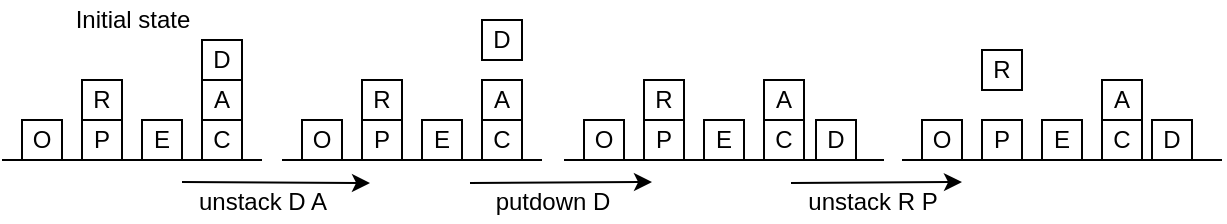 <mxfile version="13.10.0" type="device"><diagram id="r5XOlvrza4nmY_l0-Rg9" name="Page-1"><mxGraphModel dx="1007" dy="776" grid="1" gridSize="10" guides="1" tooltips="1" connect="1" arrows="1" fold="1" page="1" pageScale="1" pageWidth="850" pageHeight="1100" math="0" shadow="0"><root><mxCell id="0"/><mxCell id="1" parent="0"/><mxCell id="oSdy0iXHyCNlsqbV2uRj-11" value="" style="group" vertex="1" connectable="0" parent="1"><mxGeometry x="40" y="60" width="130" height="60" as="geometry"/></mxCell><mxCell id="oSdy0iXHyCNlsqbV2uRj-1" value="" style="endArrow=none;html=1;" edge="1" parent="oSdy0iXHyCNlsqbV2uRj-11"><mxGeometry width="50" height="50" relative="1" as="geometry"><mxPoint y="60" as="sourcePoint"/><mxPoint x="130" y="60" as="targetPoint"/></mxGeometry></mxCell><mxCell id="oSdy0iXHyCNlsqbV2uRj-2" value="O" style="rounded=0;whiteSpace=wrap;html=1;" vertex="1" parent="oSdy0iXHyCNlsqbV2uRj-11"><mxGeometry x="10" y="40" width="20" height="20" as="geometry"/></mxCell><mxCell id="oSdy0iXHyCNlsqbV2uRj-3" value="P" style="rounded=0;whiteSpace=wrap;html=1;" vertex="1" parent="oSdy0iXHyCNlsqbV2uRj-11"><mxGeometry x="40" y="40" width="20" height="20" as="geometry"/></mxCell><mxCell id="oSdy0iXHyCNlsqbV2uRj-4" value="R" style="rounded=0;whiteSpace=wrap;html=1;" vertex="1" parent="oSdy0iXHyCNlsqbV2uRj-11"><mxGeometry x="40" y="20" width="20" height="20" as="geometry"/></mxCell><mxCell id="oSdy0iXHyCNlsqbV2uRj-6" value="E" style="rounded=0;whiteSpace=wrap;html=1;" vertex="1" parent="oSdy0iXHyCNlsqbV2uRj-11"><mxGeometry x="70" y="40" width="20" height="20" as="geometry"/></mxCell><mxCell id="oSdy0iXHyCNlsqbV2uRj-8" value="C" style="rounded=0;whiteSpace=wrap;html=1;" vertex="1" parent="oSdy0iXHyCNlsqbV2uRj-11"><mxGeometry x="100" y="40" width="20" height="20" as="geometry"/></mxCell><mxCell id="oSdy0iXHyCNlsqbV2uRj-9" value="A" style="rounded=0;whiteSpace=wrap;html=1;" vertex="1" parent="oSdy0iXHyCNlsqbV2uRj-11"><mxGeometry x="100" y="20" width="20" height="20" as="geometry"/></mxCell><mxCell id="oSdy0iXHyCNlsqbV2uRj-10" value="D" style="rounded=0;whiteSpace=wrap;html=1;" vertex="1" parent="oSdy0iXHyCNlsqbV2uRj-11"><mxGeometry x="100" width="20" height="20" as="geometry"/></mxCell><mxCell id="oSdy0iXHyCNlsqbV2uRj-12" value="" style="group" vertex="1" connectable="0" parent="1"><mxGeometry x="180" y="60" width="130" height="60" as="geometry"/></mxCell><mxCell id="oSdy0iXHyCNlsqbV2uRj-13" value="" style="endArrow=none;html=1;" edge="1" parent="oSdy0iXHyCNlsqbV2uRj-12"><mxGeometry width="50" height="50" relative="1" as="geometry"><mxPoint y="60" as="sourcePoint"/><mxPoint x="130" y="60" as="targetPoint"/></mxGeometry></mxCell><mxCell id="oSdy0iXHyCNlsqbV2uRj-14" value="O" style="rounded=0;whiteSpace=wrap;html=1;" vertex="1" parent="oSdy0iXHyCNlsqbV2uRj-12"><mxGeometry x="10" y="40" width="20" height="20" as="geometry"/></mxCell><mxCell id="oSdy0iXHyCNlsqbV2uRj-15" value="P" style="rounded=0;whiteSpace=wrap;html=1;" vertex="1" parent="oSdy0iXHyCNlsqbV2uRj-12"><mxGeometry x="40" y="40" width="20" height="20" as="geometry"/></mxCell><mxCell id="oSdy0iXHyCNlsqbV2uRj-16" value="R" style="rounded=0;whiteSpace=wrap;html=1;" vertex="1" parent="oSdy0iXHyCNlsqbV2uRj-12"><mxGeometry x="40" y="20" width="20" height="20" as="geometry"/></mxCell><mxCell id="oSdy0iXHyCNlsqbV2uRj-17" value="E" style="rounded=0;whiteSpace=wrap;html=1;" vertex="1" parent="oSdy0iXHyCNlsqbV2uRj-12"><mxGeometry x="70" y="40" width="20" height="20" as="geometry"/></mxCell><mxCell id="oSdy0iXHyCNlsqbV2uRj-18" value="C" style="rounded=0;whiteSpace=wrap;html=1;" vertex="1" parent="oSdy0iXHyCNlsqbV2uRj-12"><mxGeometry x="100" y="40" width="20" height="20" as="geometry"/></mxCell><mxCell id="oSdy0iXHyCNlsqbV2uRj-19" value="A" style="rounded=0;whiteSpace=wrap;html=1;" vertex="1" parent="oSdy0iXHyCNlsqbV2uRj-12"><mxGeometry x="100" y="20" width="20" height="20" as="geometry"/></mxCell><mxCell id="oSdy0iXHyCNlsqbV2uRj-20" value="D" style="rounded=0;whiteSpace=wrap;html=1;" vertex="1" parent="oSdy0iXHyCNlsqbV2uRj-12"><mxGeometry x="100" y="-10" width="20" height="20" as="geometry"/></mxCell><mxCell id="oSdy0iXHyCNlsqbV2uRj-21" value="" style="group" vertex="1" connectable="0" parent="1"><mxGeometry x="321" y="60" width="130" height="60" as="geometry"/></mxCell><mxCell id="oSdy0iXHyCNlsqbV2uRj-22" value="" style="endArrow=none;html=1;" edge="1" parent="oSdy0iXHyCNlsqbV2uRj-21"><mxGeometry width="50" height="50" relative="1" as="geometry"><mxPoint y="60" as="sourcePoint"/><mxPoint x="160" y="60" as="targetPoint"/></mxGeometry></mxCell><mxCell id="oSdy0iXHyCNlsqbV2uRj-23" value="O" style="rounded=0;whiteSpace=wrap;html=1;" vertex="1" parent="oSdy0iXHyCNlsqbV2uRj-21"><mxGeometry x="10" y="40" width="20" height="20" as="geometry"/></mxCell><mxCell id="oSdy0iXHyCNlsqbV2uRj-24" value="P" style="rounded=0;whiteSpace=wrap;html=1;" vertex="1" parent="oSdy0iXHyCNlsqbV2uRj-21"><mxGeometry x="40" y="40" width="20" height="20" as="geometry"/></mxCell><mxCell id="oSdy0iXHyCNlsqbV2uRj-25" value="R" style="rounded=0;whiteSpace=wrap;html=1;" vertex="1" parent="oSdy0iXHyCNlsqbV2uRj-21"><mxGeometry x="40" y="20" width="20" height="20" as="geometry"/></mxCell><mxCell id="oSdy0iXHyCNlsqbV2uRj-26" value="E" style="rounded=0;whiteSpace=wrap;html=1;" vertex="1" parent="oSdy0iXHyCNlsqbV2uRj-21"><mxGeometry x="70" y="40" width="20" height="20" as="geometry"/></mxCell><mxCell id="oSdy0iXHyCNlsqbV2uRj-27" value="C" style="rounded=0;whiteSpace=wrap;html=1;" vertex="1" parent="oSdy0iXHyCNlsqbV2uRj-21"><mxGeometry x="100" y="40" width="20" height="20" as="geometry"/></mxCell><mxCell id="oSdy0iXHyCNlsqbV2uRj-28" value="A" style="rounded=0;whiteSpace=wrap;html=1;" vertex="1" parent="oSdy0iXHyCNlsqbV2uRj-21"><mxGeometry x="100" y="20" width="20" height="20" as="geometry"/></mxCell><mxCell id="oSdy0iXHyCNlsqbV2uRj-29" value="D" style="rounded=0;whiteSpace=wrap;html=1;" vertex="1" parent="oSdy0iXHyCNlsqbV2uRj-21"><mxGeometry x="126" y="40" width="20" height="20" as="geometry"/></mxCell><mxCell id="oSdy0iXHyCNlsqbV2uRj-30" value="Initial state" style="text;html=1;align=center;verticalAlign=middle;resizable=0;points=[];autosize=1;" vertex="1" parent="1"><mxGeometry x="70" y="40" width="70" height="20" as="geometry"/></mxCell><mxCell id="oSdy0iXHyCNlsqbV2uRj-31" value="" style="group" vertex="1" connectable="0" parent="1"><mxGeometry x="490" y="60" width="130" height="60" as="geometry"/></mxCell><mxCell id="oSdy0iXHyCNlsqbV2uRj-32" value="" style="endArrow=none;html=1;" edge="1" parent="oSdy0iXHyCNlsqbV2uRj-31"><mxGeometry width="50" height="50" relative="1" as="geometry"><mxPoint y="60" as="sourcePoint"/><mxPoint x="160" y="60" as="targetPoint"/></mxGeometry></mxCell><mxCell id="oSdy0iXHyCNlsqbV2uRj-33" value="O" style="rounded=0;whiteSpace=wrap;html=1;" vertex="1" parent="oSdy0iXHyCNlsqbV2uRj-31"><mxGeometry x="10" y="40" width="20" height="20" as="geometry"/></mxCell><mxCell id="oSdy0iXHyCNlsqbV2uRj-34" value="P" style="rounded=0;whiteSpace=wrap;html=1;" vertex="1" parent="oSdy0iXHyCNlsqbV2uRj-31"><mxGeometry x="40" y="40" width="20" height="20" as="geometry"/></mxCell><mxCell id="oSdy0iXHyCNlsqbV2uRj-35" value="R" style="rounded=0;whiteSpace=wrap;html=1;" vertex="1" parent="oSdy0iXHyCNlsqbV2uRj-31"><mxGeometry x="40" y="5" width="20" height="20" as="geometry"/></mxCell><mxCell id="oSdy0iXHyCNlsqbV2uRj-36" value="E" style="rounded=0;whiteSpace=wrap;html=1;" vertex="1" parent="oSdy0iXHyCNlsqbV2uRj-31"><mxGeometry x="70" y="40" width="20" height="20" as="geometry"/></mxCell><mxCell id="oSdy0iXHyCNlsqbV2uRj-37" value="C" style="rounded=0;whiteSpace=wrap;html=1;" vertex="1" parent="oSdy0iXHyCNlsqbV2uRj-31"><mxGeometry x="100" y="40" width="20" height="20" as="geometry"/></mxCell><mxCell id="oSdy0iXHyCNlsqbV2uRj-38" value="A" style="rounded=0;whiteSpace=wrap;html=1;" vertex="1" parent="oSdy0iXHyCNlsqbV2uRj-31"><mxGeometry x="100" y="20" width="20" height="20" as="geometry"/></mxCell><mxCell id="oSdy0iXHyCNlsqbV2uRj-39" value="D" style="rounded=0;whiteSpace=wrap;html=1;" vertex="1" parent="oSdy0iXHyCNlsqbV2uRj-31"><mxGeometry x="125" y="40" width="20" height="20" as="geometry"/></mxCell><mxCell id="oSdy0iXHyCNlsqbV2uRj-41" value="unstack D A" style="text;html=1;align=center;verticalAlign=middle;resizable=0;points=[];autosize=1;" vertex="1" parent="1"><mxGeometry x="130" y="131" width="80" height="20" as="geometry"/></mxCell><mxCell id="oSdy0iXHyCNlsqbV2uRj-42" value="putdown D" style="text;html=1;align=center;verticalAlign=middle;resizable=0;points=[];autosize=1;" vertex="1" parent="1"><mxGeometry x="280" y="131" width="70" height="20" as="geometry"/></mxCell><mxCell id="oSdy0iXHyCNlsqbV2uRj-43" value="unstack R P" style="text;html=1;align=center;verticalAlign=middle;resizable=0;points=[];autosize=1;" vertex="1" parent="1"><mxGeometry x="435" y="131" width="80" height="20" as="geometry"/></mxCell><mxCell id="oSdy0iXHyCNlsqbV2uRj-44" value="" style="endArrow=classic;html=1;" edge="1" parent="1"><mxGeometry width="50" height="50" relative="1" as="geometry"><mxPoint x="130" y="131" as="sourcePoint"/><mxPoint x="224" y="131.5" as="targetPoint"/></mxGeometry></mxCell><mxCell id="oSdy0iXHyCNlsqbV2uRj-54" value="" style="endArrow=classic;html=1;" edge="1" parent="1"><mxGeometry width="50" height="50" relative="1" as="geometry"><mxPoint x="274" y="131.5" as="sourcePoint"/><mxPoint x="365" y="131" as="targetPoint"/></mxGeometry></mxCell><mxCell id="oSdy0iXHyCNlsqbV2uRj-55" value="" style="endArrow=classic;html=1;" edge="1" parent="1"><mxGeometry width="50" height="50" relative="1" as="geometry"><mxPoint x="434.5" y="131.5" as="sourcePoint"/><mxPoint x="520" y="131" as="targetPoint"/></mxGeometry></mxCell></root></mxGraphModel></diagram></mxfile>